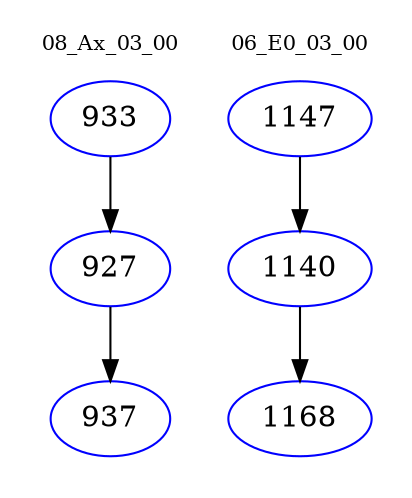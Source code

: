 digraph{
subgraph cluster_0 {
color = white
label = "08_Ax_03_00";
fontsize=10;
T0_933 [label="933", color="blue"]
T0_933 -> T0_927 [color="black"]
T0_927 [label="927", color="blue"]
T0_927 -> T0_937 [color="black"]
T0_937 [label="937", color="blue"]
}
subgraph cluster_1 {
color = white
label = "06_E0_03_00";
fontsize=10;
T1_1147 [label="1147", color="blue"]
T1_1147 -> T1_1140 [color="black"]
T1_1140 [label="1140", color="blue"]
T1_1140 -> T1_1168 [color="black"]
T1_1168 [label="1168", color="blue"]
}
}
